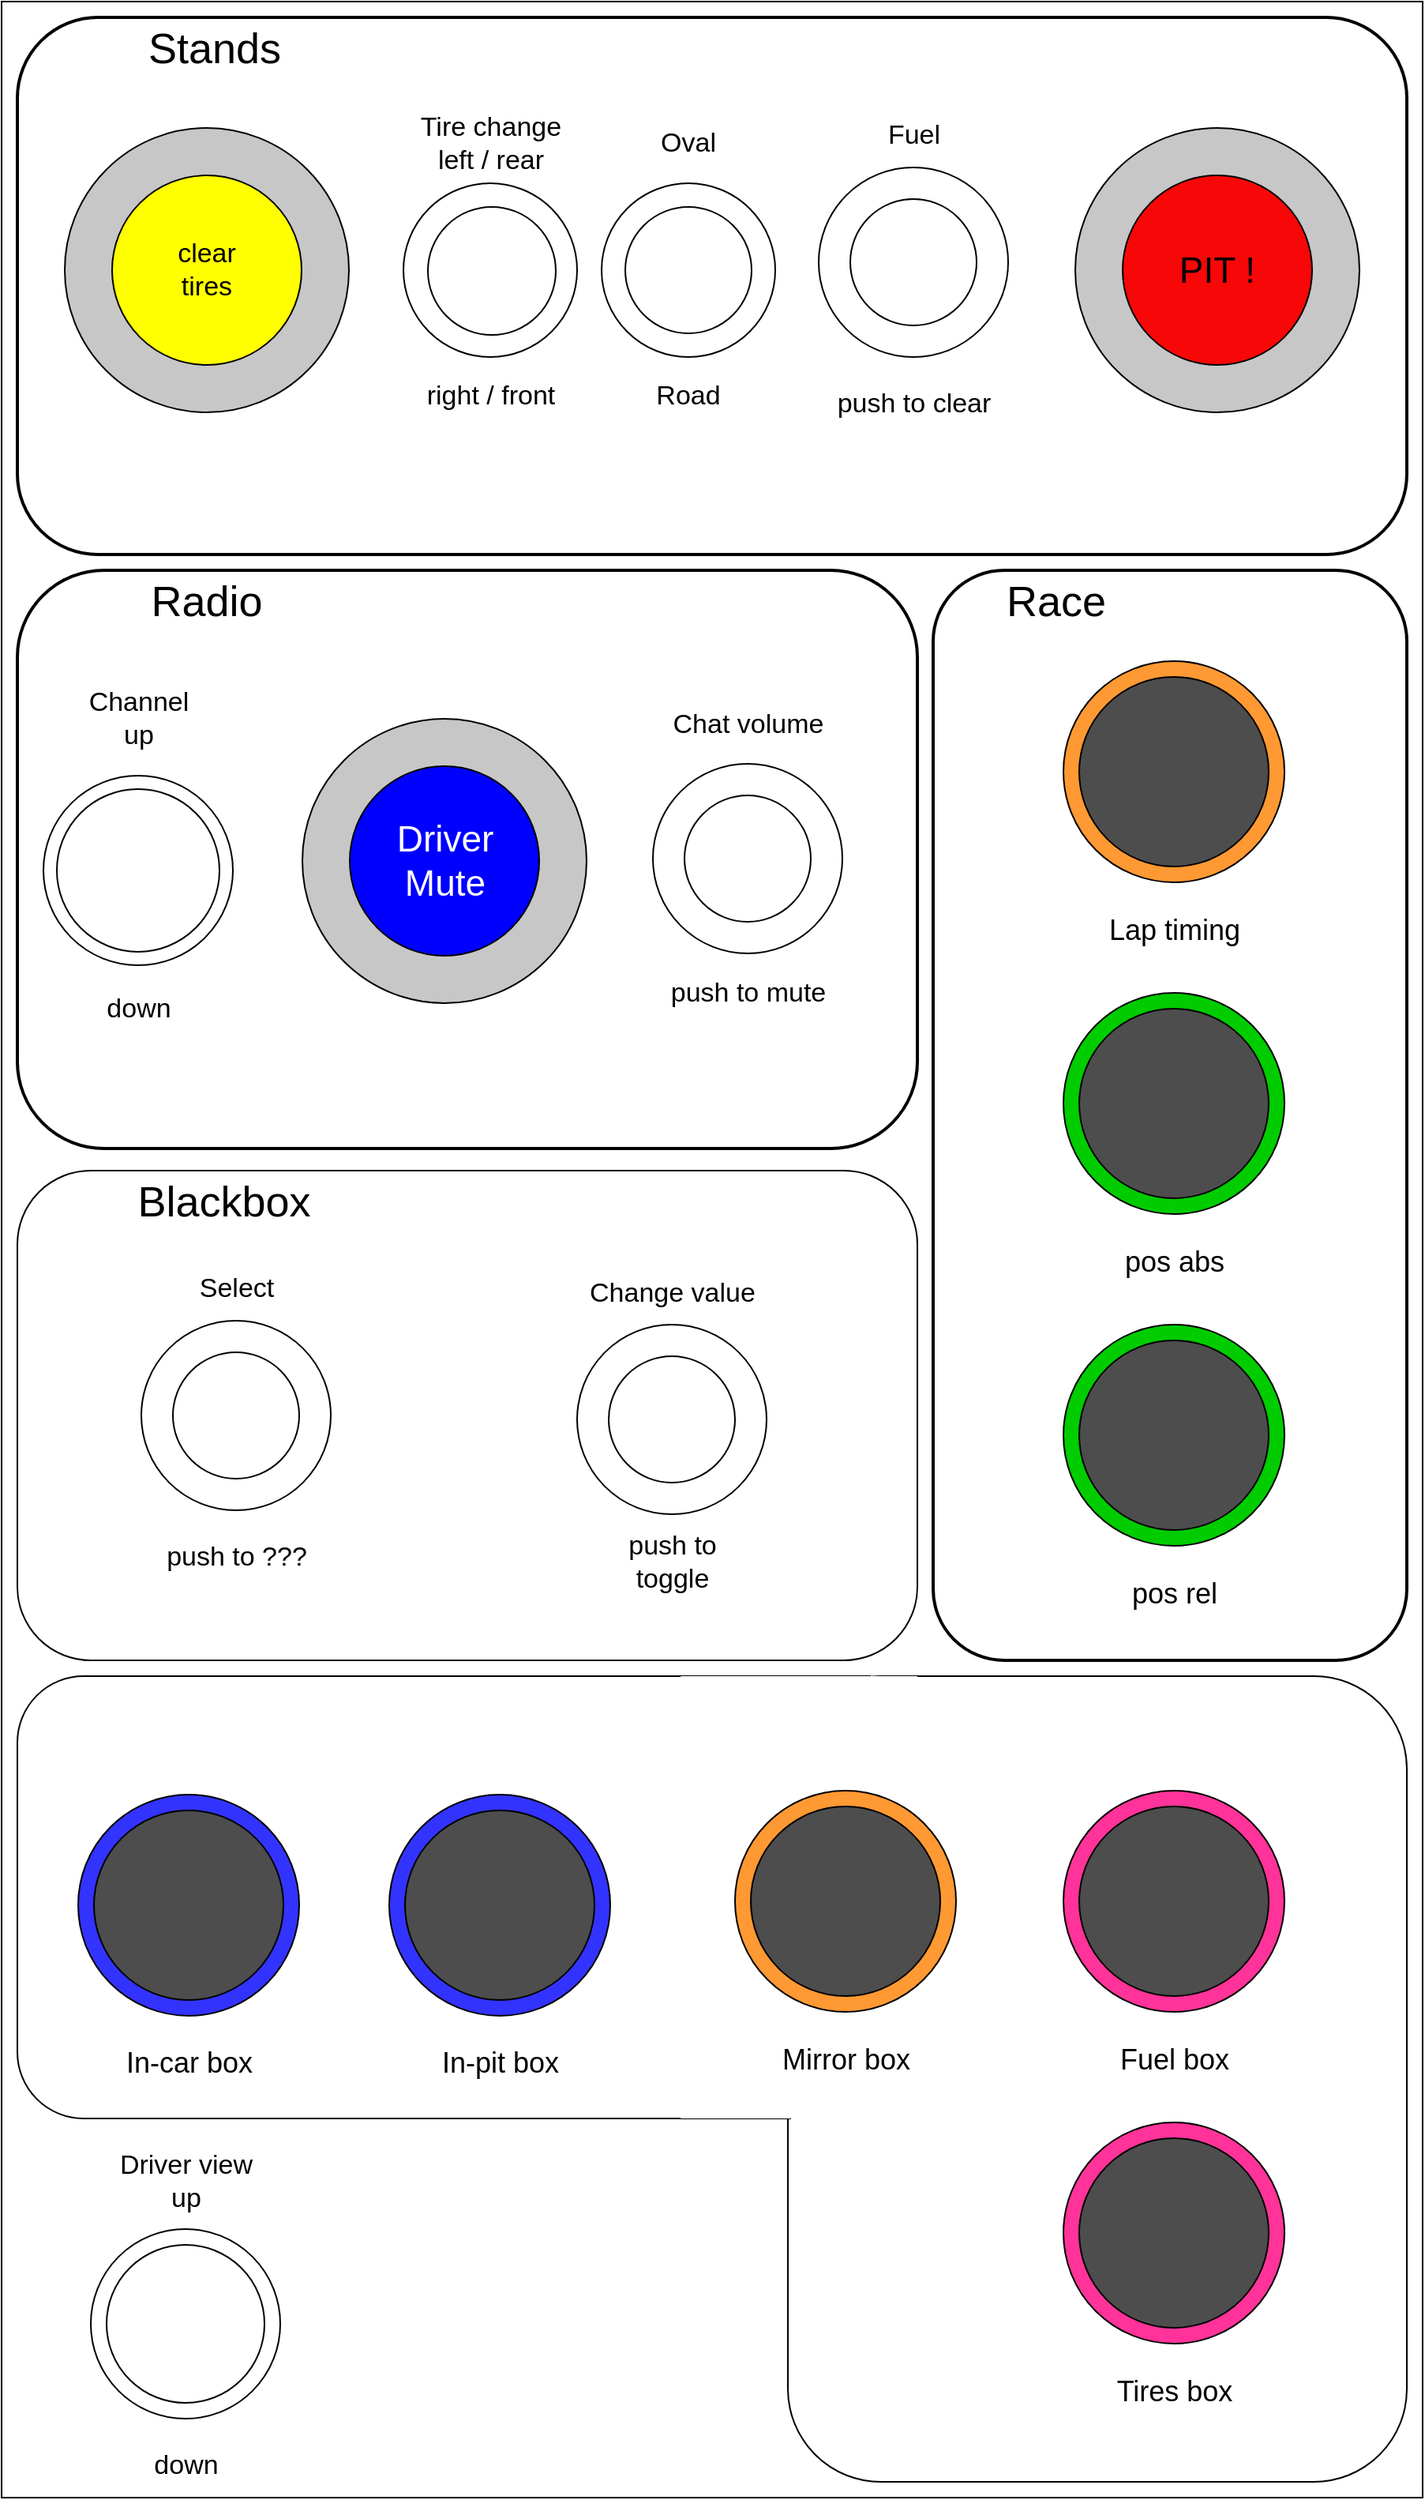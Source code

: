 <mxfile version="10.6.0" type="device"><diagram id="o5IiPan9bsy96xhFBuLz" name="Page-1"><mxGraphModel dx="2556" dy="1260" grid="1" gridSize="10" guides="1" tooltips="1" connect="1" arrows="1" fold="1" page="1" pageScale="1" pageWidth="827" pageHeight="1169" math="0" shadow="0"><root><mxCell id="0"/><mxCell id="1" parent="0"/><mxCell id="8hC0ZNFDPjEm4xWxmixi-2" value="" style="rounded=0;whiteSpace=wrap;html=1;" parent="1" vertex="1"><mxGeometry x="40" y="40" width="900" height="1580" as="geometry"/></mxCell><mxCell id="tU18wKYX4Sqmgbr4WDyF-11" value="" style="rounded=1;whiteSpace=wrap;html=1;fillColor=none;" vertex="1" parent="1"><mxGeometry x="50" y="780" width="570" height="310" as="geometry"/></mxCell><mxCell id="8hC0ZNFDPjEm4xWxmixi-43" value="" style="rounded=1;whiteSpace=wrap;html=1;strokeWidth=2;fillColor=none;gradientColor=none;" parent="1" vertex="1"><mxGeometry x="630" y="400" width="300" height="690" as="geometry"/></mxCell><mxCell id="8hC0ZNFDPjEm4xWxmixi-33" value="" style="rounded=1;whiteSpace=wrap;html=1;strokeWidth=2;fillColor=none;gradientColor=none;" parent="1" vertex="1"><mxGeometry x="50" y="400" width="570" height="366" as="geometry"/></mxCell><mxCell id="8hC0ZNFDPjEm4xWxmixi-23" value="" style="rounded=1;whiteSpace=wrap;html=1;strokeWidth=2;gradientColor=none;fillColor=none;" parent="1" vertex="1"><mxGeometry x="50" y="50" width="880" height="340" as="geometry"/></mxCell><mxCell id="8hC0ZNFDPjEm4xWxmixi-8" value="" style="ellipse;whiteSpace=wrap;html=1;aspect=fixed;fillColor=#FF9933;" parent="1" vertex="1"><mxGeometry x="712.5" y="457.5" width="140" height="140" as="geometry"/></mxCell><mxCell id="8hC0ZNFDPjEm4xWxmixi-3" value="" style="ellipse;whiteSpace=wrap;html=1;aspect=fixed;fillColor=#C7C7C7;" parent="1" vertex="1"><mxGeometry x="720" y="120" width="180" height="180" as="geometry"/></mxCell><mxCell id="8hC0ZNFDPjEm4xWxmixi-4" value="&lt;font style=&quot;font-size: 23px&quot;&gt;PIT !&lt;/font&gt;" style="ellipse;whiteSpace=wrap;html=1;aspect=fixed;fillColor=#F70707;" parent="1" vertex="1"><mxGeometry x="750" y="150" width="120" height="120" as="geometry"/></mxCell><mxCell id="8hC0ZNFDPjEm4xWxmixi-5" value="" style="ellipse;whiteSpace=wrap;html=1;aspect=fixed;fillColor=#C7C7C7;" parent="1" vertex="1"><mxGeometry x="80" y="120" width="180" height="180" as="geometry"/></mxCell><mxCell id="8hC0ZNFDPjEm4xWxmixi-6" value="&lt;font style=&quot;font-size: 17px&quot;&gt;clear&lt;br&gt;tires&lt;/font&gt;&lt;br&gt;" style="ellipse;whiteSpace=wrap;html=1;aspect=fixed;fillColor=#FFFF00;" parent="1" vertex="1"><mxGeometry x="110" y="150" width="120" height="120" as="geometry"/></mxCell><mxCell id="8hC0ZNFDPjEm4xWxmixi-7" value="" style="ellipse;whiteSpace=wrap;html=1;aspect=fixed;fillColor=#4D4D4D;" parent="1" vertex="1"><mxGeometry x="722.5" y="467.5" width="120" height="120" as="geometry"/></mxCell><mxCell id="8hC0ZNFDPjEm4xWxmixi-9" value="" style="ellipse;whiteSpace=wrap;html=1;aspect=fixed;" parent="1" vertex="1"><mxGeometry x="294.5" y="155" width="110" height="110" as="geometry"/></mxCell><mxCell id="8hC0ZNFDPjEm4xWxmixi-10" value="" style="ellipse;whiteSpace=wrap;html=1;aspect=fixed;" parent="1" vertex="1"><mxGeometry x="310" y="170" width="81" height="81" as="geometry"/></mxCell><mxCell id="8hC0ZNFDPjEm4xWxmixi-11" value="&lt;font style=&quot;font-size: 17px&quot;&gt;Tire change&lt;br&gt;left / rear&lt;/font&gt;" style="text;html=1;strokeColor=none;fillColor=none;align=center;verticalAlign=middle;whiteSpace=wrap;rounded=0;" parent="1" vertex="1"><mxGeometry x="296" y="110" width="108" height="40" as="geometry"/></mxCell><mxCell id="8hC0ZNFDPjEm4xWxmixi-12" value="&lt;font style=&quot;font-size: 17px&quot;&gt;right / front&lt;/font&gt;" style="text;html=1;strokeColor=none;fillColor=none;align=center;verticalAlign=middle;whiteSpace=wrap;rounded=0;" parent="1" vertex="1"><mxGeometry x="295.5" y="280" width="108" height="20" as="geometry"/></mxCell><mxCell id="8hC0ZNFDPjEm4xWxmixi-15" value="" style="ellipse;whiteSpace=wrap;html=1;aspect=fixed;" parent="1" vertex="1"><mxGeometry x="557.5" y="145" width="120" height="120" as="geometry"/></mxCell><mxCell id="8hC0ZNFDPjEm4xWxmixi-16" value="" style="ellipse;whiteSpace=wrap;html=1;aspect=fixed;" parent="1" vertex="1"><mxGeometry x="577.5" y="165" width="80" height="80" as="geometry"/></mxCell><mxCell id="8hC0ZNFDPjEm4xWxmixi-17" value="&lt;font style=&quot;font-size: 17px&quot;&gt;Fuel&lt;/font&gt;" style="text;html=1;strokeColor=none;fillColor=none;align=center;verticalAlign=middle;whiteSpace=wrap;rounded=0;" parent="1" vertex="1"><mxGeometry x="563.5" y="115" width="108" height="20" as="geometry"/></mxCell><mxCell id="8hC0ZNFDPjEm4xWxmixi-18" value="&lt;font style=&quot;font-size: 17px&quot;&gt;push to clear&lt;/font&gt;" style="text;html=1;strokeColor=none;fillColor=none;align=center;verticalAlign=middle;whiteSpace=wrap;rounded=0;" parent="1" vertex="1"><mxGeometry x="563.5" y="285" width="108" height="20" as="geometry"/></mxCell><mxCell id="8hC0ZNFDPjEm4xWxmixi-19" value="" style="ellipse;whiteSpace=wrap;html=1;aspect=fixed;" parent="1" vertex="1"><mxGeometry x="420" y="155" width="110" height="110" as="geometry"/></mxCell><mxCell id="8hC0ZNFDPjEm4xWxmixi-20" value="" style="ellipse;whiteSpace=wrap;html=1;aspect=fixed;" parent="1" vertex="1"><mxGeometry x="435" y="170" width="80" height="80" as="geometry"/></mxCell><mxCell id="8hC0ZNFDPjEm4xWxmixi-21" value="&lt;font style=&quot;font-size: 17px&quot;&gt;Oval&lt;/font&gt;" style="text;html=1;strokeColor=none;fillColor=none;align=center;verticalAlign=middle;whiteSpace=wrap;rounded=0;" parent="1" vertex="1"><mxGeometry x="421" y="120" width="108" height="20" as="geometry"/></mxCell><mxCell id="8hC0ZNFDPjEm4xWxmixi-22" value="&lt;font style=&quot;font-size: 17px&quot;&gt;Road&lt;/font&gt;" style="text;html=1;strokeColor=none;fillColor=none;align=center;verticalAlign=middle;whiteSpace=wrap;rounded=0;" parent="1" vertex="1"><mxGeometry x="421" y="280" width="108" height="20" as="geometry"/></mxCell><mxCell id="8hC0ZNFDPjEm4xWxmixi-24" value="&lt;font style=&quot;font-size: 27px&quot;&gt;Stands&lt;/font&gt;" style="text;html=1;strokeColor=none;fillColor=none;align=center;verticalAlign=middle;whiteSpace=wrap;rounded=0;" parent="1" vertex="1"><mxGeometry x="100" y="50" width="150" height="40" as="geometry"/></mxCell><mxCell id="8hC0ZNFDPjEm4xWxmixi-25" value="" style="ellipse;whiteSpace=wrap;html=1;aspect=fixed;" parent="1" vertex="1"><mxGeometry x="66.5" y="530" width="120" height="120" as="geometry"/></mxCell><mxCell id="8hC0ZNFDPjEm4xWxmixi-26" value="" style="ellipse;whiteSpace=wrap;html=1;aspect=fixed;" parent="1" vertex="1"><mxGeometry x="75" y="538.5" width="103" height="103" as="geometry"/></mxCell><mxCell id="8hC0ZNFDPjEm4xWxmixi-27" value="&lt;font style=&quot;font-size: 17px&quot;&gt;Channel&lt;br&gt;up&lt;br&gt;&lt;/font&gt;" style="text;html=1;strokeColor=none;fillColor=none;align=center;verticalAlign=middle;whiteSpace=wrap;rounded=0;" parent="1" vertex="1"><mxGeometry x="64.5" y="484" width="124" height="20" as="geometry"/></mxCell><mxCell id="8hC0ZNFDPjEm4xWxmixi-28" value="&lt;font style=&quot;font-size: 17px&quot;&gt;down&lt;/font&gt;" style="text;html=1;strokeColor=none;fillColor=none;align=center;verticalAlign=middle;whiteSpace=wrap;rounded=0;" parent="1" vertex="1"><mxGeometry x="72.5" y="668" width="108" height="20" as="geometry"/></mxCell><mxCell id="8hC0ZNFDPjEm4xWxmixi-29" value="" style="ellipse;whiteSpace=wrap;html=1;aspect=fixed;" parent="1" vertex="1"><mxGeometry x="452.5" y="522.5" width="120" height="120" as="geometry"/></mxCell><mxCell id="8hC0ZNFDPjEm4xWxmixi-30" value="" style="ellipse;whiteSpace=wrap;html=1;aspect=fixed;" parent="1" vertex="1"><mxGeometry x="472.5" y="542.5" width="80" height="80" as="geometry"/></mxCell><mxCell id="8hC0ZNFDPjEm4xWxmixi-31" value="&lt;font style=&quot;font-size: 17px&quot;&gt;Chat volume&lt;/font&gt;" style="text;html=1;strokeColor=none;fillColor=none;align=center;verticalAlign=middle;whiteSpace=wrap;rounded=0;" parent="1" vertex="1"><mxGeometry x="450.5" y="487.5" width="124" height="20" as="geometry"/></mxCell><mxCell id="8hC0ZNFDPjEm4xWxmixi-32" value="&lt;font style=&quot;font-size: 17px&quot;&gt;push to mute&lt;/font&gt;" style="text;html=1;strokeColor=none;fillColor=none;align=center;verticalAlign=middle;whiteSpace=wrap;rounded=0;" parent="1" vertex="1"><mxGeometry x="458.5" y="657.5" width="108" height="20" as="geometry"/></mxCell><mxCell id="8hC0ZNFDPjEm4xWxmixi-34" value="&lt;font style=&quot;font-size: 27px&quot;&gt;Radio&lt;/font&gt;" style="text;html=1;strokeColor=none;fillColor=none;align=center;verticalAlign=middle;whiteSpace=wrap;rounded=0;" parent="1" vertex="1"><mxGeometry x="95" y="400" width="150" height="40" as="geometry"/></mxCell><mxCell id="8hC0ZNFDPjEm4xWxmixi-35" value="&lt;font style=&quot;font-size: 18px&quot;&gt;Lap timing&lt;/font&gt;" style="text;html=1;strokeColor=none;fillColor=none;align=center;verticalAlign=middle;whiteSpace=wrap;rounded=0;" parent="1" vertex="1"><mxGeometry x="727.5" y="617.5" width="110" height="20" as="geometry"/></mxCell><mxCell id="8hC0ZNFDPjEm4xWxmixi-37" value="" style="ellipse;whiteSpace=wrap;html=1;aspect=fixed;fillColor=#00CC00;" parent="1" vertex="1"><mxGeometry x="712.5" y="667.5" width="140" height="140" as="geometry"/></mxCell><mxCell id="8hC0ZNFDPjEm4xWxmixi-38" value="" style="ellipse;whiteSpace=wrap;html=1;aspect=fixed;fillColor=#4D4D4D;" parent="1" vertex="1"><mxGeometry x="722.5" y="677.5" width="120" height="120" as="geometry"/></mxCell><mxCell id="8hC0ZNFDPjEm4xWxmixi-39" value="&lt;font style=&quot;font-size: 18px&quot;&gt;pos abs&lt;/font&gt;" style="text;html=1;strokeColor=none;fillColor=none;align=center;verticalAlign=middle;whiteSpace=wrap;rounded=0;" parent="1" vertex="1"><mxGeometry x="727.5" y="827.5" width="110" height="20" as="geometry"/></mxCell><mxCell id="8hC0ZNFDPjEm4xWxmixi-40" value="" style="ellipse;whiteSpace=wrap;html=1;aspect=fixed;fillColor=#00CC00;" parent="1" vertex="1"><mxGeometry x="712.5" y="877.5" width="140" height="140" as="geometry"/></mxCell><mxCell id="8hC0ZNFDPjEm4xWxmixi-41" value="" style="ellipse;whiteSpace=wrap;html=1;aspect=fixed;fillColor=#4D4D4D;" parent="1" vertex="1"><mxGeometry x="722.5" y="887.5" width="120" height="120" as="geometry"/></mxCell><mxCell id="8hC0ZNFDPjEm4xWxmixi-42" value="&lt;font style=&quot;font-size: 18px&quot;&gt;pos rel&lt;/font&gt;" style="text;html=1;strokeColor=none;fillColor=none;align=center;verticalAlign=middle;whiteSpace=wrap;rounded=0;" parent="1" vertex="1"><mxGeometry x="727.5" y="1037.5" width="110" height="20" as="geometry"/></mxCell><mxCell id="8hC0ZNFDPjEm4xWxmixi-44" value="&lt;font style=&quot;font-size: 27px&quot;&gt;Race&lt;/font&gt;" style="text;html=1;strokeColor=none;fillColor=none;align=center;verticalAlign=middle;whiteSpace=wrap;rounded=0;" parent="1" vertex="1"><mxGeometry x="632.5" y="400" width="150" height="40" as="geometry"/></mxCell><mxCell id="8hC0ZNFDPjEm4xWxmixi-45" value="" style="ellipse;whiteSpace=wrap;html=1;aspect=fixed;" parent="1" vertex="1"><mxGeometry x="96.5" y="1450" width="120" height="120" as="geometry"/></mxCell><mxCell id="8hC0ZNFDPjEm4xWxmixi-46" value="" style="ellipse;whiteSpace=wrap;html=1;aspect=fixed;" parent="1" vertex="1"><mxGeometry x="106.5" y="1460" width="100" height="100" as="geometry"/></mxCell><mxCell id="8hC0ZNFDPjEm4xWxmixi-47" value="&lt;font style=&quot;font-size: 17px&quot;&gt;Driver view&lt;br&gt;up&lt;/font&gt;" style="text;html=1;strokeColor=none;fillColor=none;align=center;verticalAlign=middle;whiteSpace=wrap;rounded=0;" parent="1" vertex="1"><mxGeometry x="94.5" y="1400" width="124" height="40" as="geometry"/></mxCell><mxCell id="8hC0ZNFDPjEm4xWxmixi-48" value="&lt;font style=&quot;font-size: 17px&quot;&gt;down&lt;/font&gt;" style="text;html=1;strokeColor=none;fillColor=none;align=center;verticalAlign=middle;whiteSpace=wrap;rounded=0;" parent="1" vertex="1"><mxGeometry x="102.5" y="1590" width="108" height="20" as="geometry"/></mxCell><mxCell id="tU18wKYX4Sqmgbr4WDyF-1" value="" style="ellipse;whiteSpace=wrap;html=1;aspect=fixed;fillColor=#C7C7C7;" vertex="1" parent="1"><mxGeometry x="230.5" y="494" width="180" height="180" as="geometry"/></mxCell><mxCell id="tU18wKYX4Sqmgbr4WDyF-2" value="&lt;font style=&quot;font-size: 23px&quot;&gt;Driver&lt;br&gt;Mute&lt;br&gt;&lt;/font&gt;" style="ellipse;whiteSpace=wrap;html=1;aspect=fixed;fillColor=#0000FF;fontColor=#FFFFFF;" vertex="1" parent="1"><mxGeometry x="260.5" y="524" width="120" height="120" as="geometry"/></mxCell><mxCell id="tU18wKYX4Sqmgbr4WDyF-3" value="" style="ellipse;whiteSpace=wrap;html=1;aspect=fixed;" vertex="1" parent="1"><mxGeometry x="128.5" y="875" width="120" height="120" as="geometry"/></mxCell><mxCell id="tU18wKYX4Sqmgbr4WDyF-4" value="" style="ellipse;whiteSpace=wrap;html=1;aspect=fixed;" vertex="1" parent="1"><mxGeometry x="148.5" y="895" width="80" height="80" as="geometry"/></mxCell><mxCell id="tU18wKYX4Sqmgbr4WDyF-5" value="&lt;font style=&quot;font-size: 17px&quot;&gt;Select&lt;/font&gt;" style="text;html=1;strokeColor=none;fillColor=none;align=center;verticalAlign=middle;whiteSpace=wrap;rounded=0;" vertex="1" parent="1"><mxGeometry x="134.5" y="845" width="108" height="20" as="geometry"/></mxCell><mxCell id="tU18wKYX4Sqmgbr4WDyF-6" value="&lt;font style=&quot;font-size: 17px&quot;&gt;push to ???&lt;/font&gt;" style="text;html=1;strokeColor=none;fillColor=none;align=center;verticalAlign=middle;whiteSpace=wrap;rounded=0;" vertex="1" parent="1"><mxGeometry x="134.5" y="1015" width="108" height="20" as="geometry"/></mxCell><mxCell id="tU18wKYX4Sqmgbr4WDyF-7" value="" style="ellipse;whiteSpace=wrap;html=1;aspect=fixed;" vertex="1" parent="1"><mxGeometry x="404.5" y="877.5" width="120" height="120" as="geometry"/></mxCell><mxCell id="tU18wKYX4Sqmgbr4WDyF-8" value="" style="ellipse;whiteSpace=wrap;html=1;aspect=fixed;" vertex="1" parent="1"><mxGeometry x="424.5" y="897.5" width="80" height="80" as="geometry"/></mxCell><mxCell id="tU18wKYX4Sqmgbr4WDyF-9" value="&lt;font style=&quot;font-size: 17px&quot;&gt;Change value&lt;/font&gt;" style="text;html=1;strokeColor=none;fillColor=none;align=center;verticalAlign=middle;whiteSpace=wrap;rounded=0;" vertex="1" parent="1"><mxGeometry x="410.5" y="847.5" width="108" height="20" as="geometry"/></mxCell><mxCell id="tU18wKYX4Sqmgbr4WDyF-10" value="&lt;font style=&quot;font-size: 17px&quot;&gt;push to toggle&lt;/font&gt;" style="text;html=1;strokeColor=none;fillColor=none;align=center;verticalAlign=middle;whiteSpace=wrap;rounded=0;" vertex="1" parent="1"><mxGeometry x="410.5" y="1017.5" width="108" height="20" as="geometry"/></mxCell><mxCell id="tU18wKYX4Sqmgbr4WDyF-12" value="&lt;font style=&quot;font-size: 27px&quot;&gt;Blackbox&lt;/font&gt;" style="text;html=1;strokeColor=none;fillColor=none;align=center;verticalAlign=middle;whiteSpace=wrap;rounded=0;" vertex="1" parent="1"><mxGeometry x="105.5" y="780" width="150" height="40" as="geometry"/></mxCell><mxCell id="tU18wKYX4Sqmgbr4WDyF-13" value="" style="rounded=1;whiteSpace=wrap;html=1;fillColor=none;" vertex="1" parent="1"><mxGeometry x="538" y="1100" width="392" height="510" as="geometry"/></mxCell><mxCell id="tU18wKYX4Sqmgbr4WDyF-14" value="" style="ellipse;whiteSpace=wrap;html=1;aspect=fixed;fillColor=#FF3399;" vertex="1" parent="1"><mxGeometry x="712.5" y="1172.5" width="140" height="140" as="geometry"/></mxCell><mxCell id="tU18wKYX4Sqmgbr4WDyF-15" value="" style="ellipse;whiteSpace=wrap;html=1;aspect=fixed;fillColor=#4D4D4D;" vertex="1" parent="1"><mxGeometry x="722.5" y="1182.5" width="120" height="120" as="geometry"/></mxCell><mxCell id="tU18wKYX4Sqmgbr4WDyF-16" value="&lt;span style=&quot;font-size: 18px&quot;&gt;Fuel box&lt;/span&gt;" style="text;html=1;strokeColor=none;fillColor=none;align=center;verticalAlign=middle;whiteSpace=wrap;rounded=0;" vertex="1" parent="1"><mxGeometry x="727.5" y="1332.5" width="110" height="20" as="geometry"/></mxCell><mxCell id="tU18wKYX4Sqmgbr4WDyF-17" value="" style="ellipse;whiteSpace=wrap;html=1;aspect=fixed;fillColor=#FF3399;" vertex="1" parent="1"><mxGeometry x="712.5" y="1382.5" width="140" height="140" as="geometry"/></mxCell><mxCell id="tU18wKYX4Sqmgbr4WDyF-18" value="" style="ellipse;whiteSpace=wrap;html=1;aspect=fixed;fillColor=#4D4D4D;" vertex="1" parent="1"><mxGeometry x="722.5" y="1392.5" width="120" height="120" as="geometry"/></mxCell><mxCell id="tU18wKYX4Sqmgbr4WDyF-19" value="&lt;font style=&quot;font-size: 18px&quot;&gt;Tires box&lt;/font&gt;" style="text;html=1;strokeColor=none;fillColor=none;align=center;verticalAlign=middle;whiteSpace=wrap;rounded=0;" vertex="1" parent="1"><mxGeometry x="727.5" y="1542.5" width="110" height="20" as="geometry"/></mxCell><mxCell id="tU18wKYX4Sqmgbr4WDyF-20" value="" style="rounded=1;whiteSpace=wrap;html=1;fillColor=none;" vertex="1" parent="1"><mxGeometry x="50" y="1100" width="490" height="280" as="geometry"/></mxCell><mxCell id="tU18wKYX4Sqmgbr4WDyF-21" value="" style="rounded=0;whiteSpace=wrap;html=1;fillColor=none;" vertex="1" parent="1"><mxGeometry x="490" y="1100" width="100" height="70" as="geometry"/></mxCell><mxCell id="tU18wKYX4Sqmgbr4WDyF-22" value="" style="rounded=0;whiteSpace=wrap;html=1;fillColor=none;" vertex="1" parent="1"><mxGeometry x="490" y="1310" width="100" height="70" as="geometry"/></mxCell><mxCell id="tU18wKYX4Sqmgbr4WDyF-23" value="" style="rounded=0;whiteSpace=wrap;html=1;strokeColor=none;" vertex="1" parent="1"><mxGeometry x="470" y="1100" width="150" height="280" as="geometry"/></mxCell><mxCell id="tU18wKYX4Sqmgbr4WDyF-24" value="" style="rounded=0;whiteSpace=wrap;html=1;strokeColor=none;" vertex="1" parent="1"><mxGeometry x="540" y="1335" width="80" height="115" as="geometry"/></mxCell><mxCell id="tU18wKYX4Sqmgbr4WDyF-25" value="" style="ellipse;whiteSpace=wrap;html=1;aspect=fixed;fillColor=#3333FF;" vertex="1" parent="1"><mxGeometry x="88.5" y="1175" width="140" height="140" as="geometry"/></mxCell><mxCell id="tU18wKYX4Sqmgbr4WDyF-26" value="" style="ellipse;whiteSpace=wrap;html=1;aspect=fixed;fillColor=#4D4D4D;" vertex="1" parent="1"><mxGeometry x="98.5" y="1185" width="120" height="120" as="geometry"/></mxCell><mxCell id="tU18wKYX4Sqmgbr4WDyF-27" value="&lt;span style=&quot;font-size: 18px&quot;&gt;In-car box&lt;/span&gt;" style="text;html=1;strokeColor=none;fillColor=none;align=center;verticalAlign=middle;whiteSpace=wrap;rounded=0;" vertex="1" parent="1"><mxGeometry x="103.5" y="1335" width="110" height="20" as="geometry"/></mxCell><mxCell id="tU18wKYX4Sqmgbr4WDyF-28" value="" style="ellipse;whiteSpace=wrap;html=1;aspect=fixed;fillColor=#3333FF;" vertex="1" parent="1"><mxGeometry x="285.5" y="1175" width="140" height="140" as="geometry"/></mxCell><mxCell id="tU18wKYX4Sqmgbr4WDyF-29" value="" style="ellipse;whiteSpace=wrap;html=1;aspect=fixed;fillColor=#4D4D4D;" vertex="1" parent="1"><mxGeometry x="295.5" y="1185" width="120" height="120" as="geometry"/></mxCell><mxCell id="tU18wKYX4Sqmgbr4WDyF-30" value="&lt;span style=&quot;font-size: 18px&quot;&gt;In-pit box&lt;/span&gt;" style="text;html=1;strokeColor=none;fillColor=none;align=center;verticalAlign=middle;whiteSpace=wrap;rounded=0;" vertex="1" parent="1"><mxGeometry x="300.5" y="1335" width="110" height="20" as="geometry"/></mxCell><mxCell id="tU18wKYX4Sqmgbr4WDyF-31" value="" style="ellipse;whiteSpace=wrap;html=1;aspect=fixed;fillColor=#FF9933;" vertex="1" parent="1"><mxGeometry x="504.5" y="1172.5" width="140" height="140" as="geometry"/></mxCell><mxCell id="tU18wKYX4Sqmgbr4WDyF-32" value="" style="ellipse;whiteSpace=wrap;html=1;aspect=fixed;fillColor=#4D4D4D;" vertex="1" parent="1"><mxGeometry x="514.5" y="1182.5" width="120" height="120" as="geometry"/></mxCell><mxCell id="tU18wKYX4Sqmgbr4WDyF-33" value="&lt;span style=&quot;font-size: 18px&quot;&gt;Mirror box&lt;/span&gt;" style="text;html=1;strokeColor=none;fillColor=none;align=center;verticalAlign=middle;whiteSpace=wrap;rounded=0;" vertex="1" parent="1"><mxGeometry x="519.5" y="1332.5" width="110" height="20" as="geometry"/></mxCell></root></mxGraphModel></diagram></mxfile>